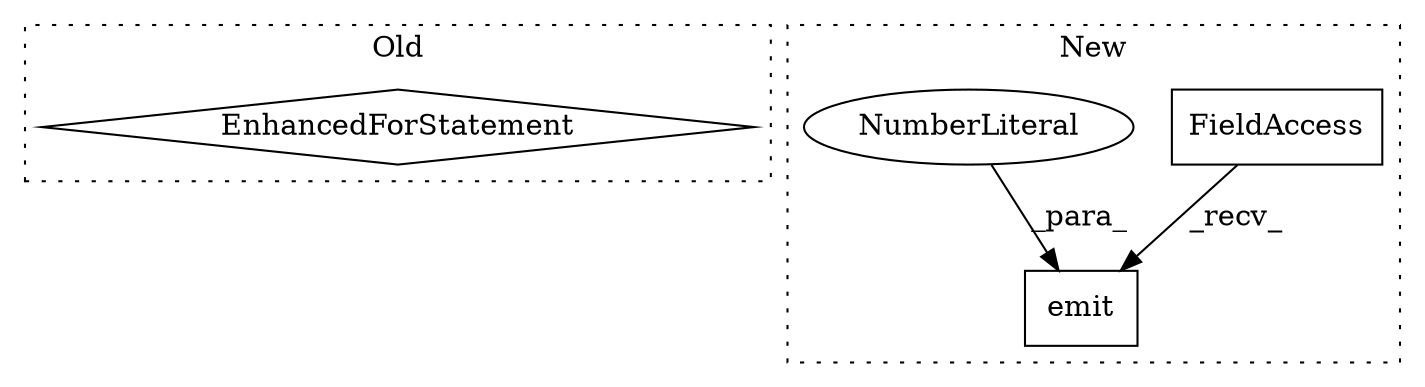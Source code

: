 digraph G {
subgraph cluster0 {
1 [label="EnhancedForStatement" a="70" s="963,1042" l="53,2" shape="diamond"];
label = "Old";
style="dotted";
}
subgraph cluster1 {
2 [label="emit" a="32" s="1052,1058" l="5,1" shape="box"];
3 [label="FieldAccess" a="22" s="1032" l="19" shape="box"];
4 [label="NumberLiteral" a="34" s="1057" l="1" shape="ellipse"];
label = "New";
style="dotted";
}
3 -> 2 [label="_recv_"];
4 -> 2 [label="_para_"];
}